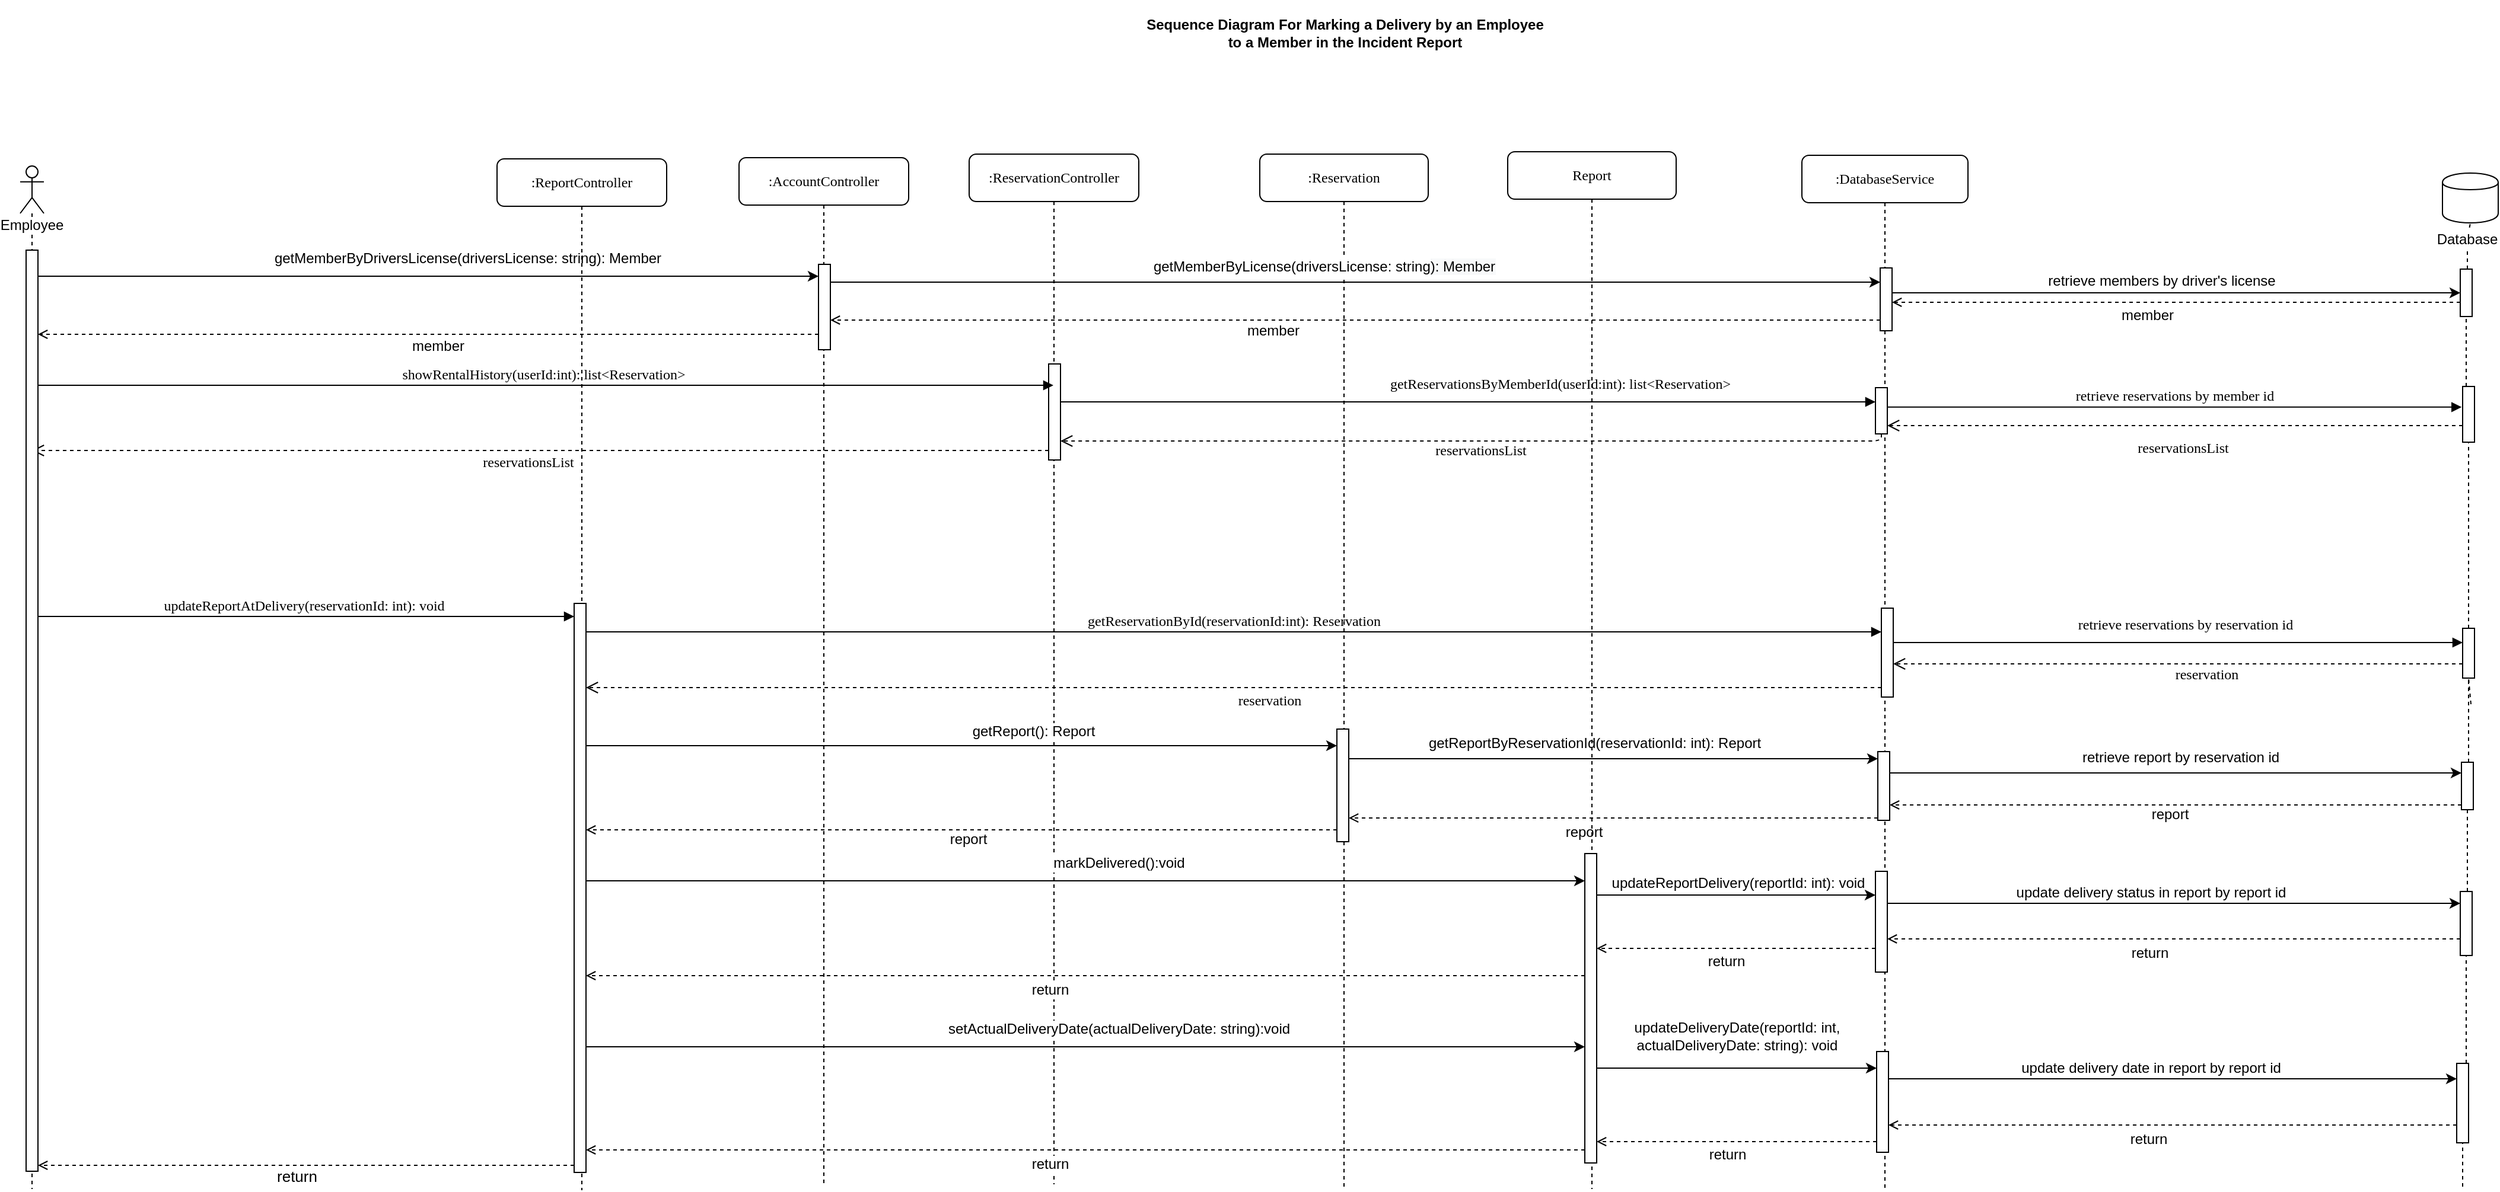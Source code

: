 <mxfile version="13.1.12" type="device"><diagram name="Page-1" id="13e1069c-82ec-6db2-03f1-153e76fe0fe0"><mxGraphModel dx="2339" dy="1403" grid="0" gridSize="10" guides="0" tooltips="1" connect="1" arrows="1" fold="1" page="0" pageScale="1" pageWidth="1100" pageHeight="850" background="#ffffff" math="0" shadow="0"><root><mxCell id="0"/><mxCell id="1" parent="0"/><mxCell id="7baba1c4bc27f4b0-4" value=":ReservationController" style="shape=umlLifeline;perimeter=lifelinePerimeter;whiteSpace=wrap;html=1;container=1;collapsible=0;recursiveResize=0;outlineConnect=0;rounded=1;shadow=0;comic=0;labelBackgroundColor=none;strokeWidth=1;fontFamily=Verdana;fontSize=12;align=center;" parent="1" vertex="1"><mxGeometry x="460" y="70" width="143" height="869" as="geometry"/></mxCell><mxCell id="2_v1sMjzPOBlrvBUJolD-1" value="" style="html=1;points=[];perimeter=orthogonalPerimeter;rounded=0;shadow=0;comic=0;labelBackgroundColor=none;strokeWidth=1;fontFamily=Verdana;fontSize=12;align=center;" vertex="1" parent="7baba1c4bc27f4b0-4"><mxGeometry x="67" y="177" width="10" height="81" as="geometry"/></mxCell><mxCell id="7baba1c4bc27f4b0-5" value=":DatabaseService" style="shape=umlLifeline;perimeter=lifelinePerimeter;whiteSpace=wrap;html=1;container=1;collapsible=0;recursiveResize=0;outlineConnect=0;rounded=1;shadow=0;comic=0;labelBackgroundColor=none;strokeWidth=1;fontFamily=Verdana;fontSize=12;align=center;" parent="1" vertex="1"><mxGeometry x="1162" y="71" width="140" height="872" as="geometry"/></mxCell><mxCell id="7baba1c4bc27f4b0-19" value="" style="html=1;points=[];perimeter=orthogonalPerimeter;rounded=0;shadow=0;comic=0;labelBackgroundColor=none;strokeWidth=1;fontFamily=Verdana;fontSize=12;align=center;" parent="7baba1c4bc27f4b0-5" vertex="1"><mxGeometry x="62" y="196" width="10" height="39" as="geometry"/></mxCell><mxCell id="Q7UwtsliU7LenJTDQlE5-12" value="" style="html=1;points=[];perimeter=orthogonalPerimeter;rounded=0;shadow=0;comic=0;labelBackgroundColor=none;strokeWidth=1;fontFamily=Verdana;fontSize=12;align=center;" parent="7baba1c4bc27f4b0-5" vertex="1"><mxGeometry x="67" y="382" width="10" height="75" as="geometry"/></mxCell><mxCell id="VKYwvumuW-N2ufbcX_XP-7" value="" style="html=1;points=[];perimeter=orthogonalPerimeter;rounded=0;shadow=0;comic=0;labelBackgroundColor=none;strokeWidth=1;fontFamily=Verdana;fontSize=12;align=center;" parent="7baba1c4bc27f4b0-5" vertex="1"><mxGeometry x="64" y="503" width="10" height="58" as="geometry"/></mxCell><mxCell id="VKYwvumuW-N2ufbcX_XP-33" value="" style="html=1;points=[];perimeter=orthogonalPerimeter;rounded=0;shadow=0;comic=0;labelBackgroundColor=none;strokeWidth=1;fontFamily=Verdana;fontSize=12;align=center;" parent="7baba1c4bc27f4b0-5" vertex="1"><mxGeometry x="62" y="604" width="10" height="85" as="geometry"/></mxCell><mxCell id="2_v1sMjzPOBlrvBUJolD-3" value="" style="html=1;points=[];perimeter=orthogonalPerimeter;rounded=0;shadow=0;comic=0;labelBackgroundColor=none;strokeWidth=1;fontFamily=Verdana;fontSize=12;align=center;" vertex="1" parent="7baba1c4bc27f4b0-5"><mxGeometry x="66" y="95" width="10" height="53" as="geometry"/></mxCell><mxCell id="2_v1sMjzPOBlrvBUJolD-50" value="" style="html=1;points=[];perimeter=orthogonalPerimeter;rounded=0;shadow=0;comic=0;labelBackgroundColor=none;strokeWidth=1;fontFamily=Verdana;fontSize=12;align=center;" vertex="1" parent="7baba1c4bc27f4b0-5"><mxGeometry x="63" y="756" width="10" height="85" as="geometry"/></mxCell><mxCell id="7baba1c4bc27f4b0-17" value="updateReportAtDelivery(reservationId: int): void" style="html=1;verticalAlign=bottom;endArrow=block;labelBackgroundColor=none;fontFamily=Verdana;fontSize=12;edgeStyle=elbowEdgeStyle;elbow=vertical;" parent="1" edge="1" target="2_v1sMjzPOBlrvBUJolD-26" source="Q7UwtsliU7LenJTDQlE5-2"><mxGeometry relative="1" as="geometry"><mxPoint x="-258" y="367" as="sourcePoint"/><Array as="points"><mxPoint x="72" y="460"/><mxPoint x="44" y="409"/><mxPoint x="-31" y="373"/><mxPoint x="82" y="428"/><mxPoint x="430.5" y="337"/><mxPoint x="510.5" y="317"/><mxPoint x="460.5" y="197"/></Array><mxPoint x="32" y="372" as="targetPoint"/></mxGeometry></mxCell><mxCell id="7baba1c4bc27f4b0-20" value="getReservationsByMemberId(userId:int): list&amp;lt;Reservation&amp;gt;" style="html=1;verticalAlign=bottom;endArrow=block;labelBackgroundColor=none;fontFamily=Verdana;fontSize=12;edgeStyle=elbowEdgeStyle;elbow=vertical;" parent="1" source="2_v1sMjzPOBlrvBUJolD-1" target="7baba1c4bc27f4b0-19" edge="1"><mxGeometry x="0.226" y="6" relative="1" as="geometry"><mxPoint x="300" y="190" as="sourcePoint"/><mxPoint x="730" y="190" as="targetPoint"/><Array as="points"><mxPoint x="604" y="279"/><mxPoint x="856" y="265"/><mxPoint x="622" y="260"/><mxPoint x="972" y="240"/><mxPoint x="795" y="253"/><mxPoint x="766" y="190"/><mxPoint x="760" y="200"/><mxPoint x="690" y="185"/></Array><mxPoint as="offset"/></mxGeometry></mxCell><mxCell id="7baba1c4bc27f4b0-21" value="reservationsList" style="html=1;verticalAlign=bottom;endArrow=open;dashed=1;endSize=8;labelBackgroundColor=none;fontFamily=Verdana;fontSize=12;edgeStyle=elbowEdgeStyle;elbow=vertical;" parent="1" source="2_v1sMjzPOBlrvBUJolD-1" target="Q7UwtsliU7LenJTDQlE5-2" edge="1"><mxGeometry x="0.024" y="19" relative="1" as="geometry"><mxPoint x="154" y="213.88" as="targetPoint"/><Array as="points"><mxPoint x="109" y="320"/><mxPoint x="471" y="303"/><mxPoint x="380" y="323"/><mxPoint x="230" y="250"/><mxPoint x="240" y="240"/><mxPoint x="190" y="214"/><mxPoint x="230" y="197"/><mxPoint x="700" y="260"/></Array><mxPoint x="290" y="250" as="sourcePoint"/><mxPoint as="offset"/></mxGeometry></mxCell><mxCell id="7baba1c4bc27f4b0-26" value="retrieve reservations by member id" style="html=1;verticalAlign=bottom;endArrow=block;labelBackgroundColor=none;fontFamily=Verdana;fontSize=12;entryX=-0.088;entryY=0.37;entryDx=0;entryDy=0;entryPerimeter=0;" parent="1" source="7baba1c4bc27f4b0-19" edge="1" target="2mEJihvLGWSnD44SEvs8-10"><mxGeometry relative="1" as="geometry"><mxPoint x="1262" y="342" as="sourcePoint"/><Array as="points"/><mxPoint x="1720" y="202" as="targetPoint"/></mxGeometry></mxCell><mxCell id="7baba1c4bc27f4b0-30" value="reservationsList" style="html=1;verticalAlign=bottom;endArrow=open;dashed=1;endSize=8;labelBackgroundColor=none;fontFamily=Verdana;fontSize=12;edgeStyle=elbowEdgeStyle;elbow=vertical;" parent="1" target="7baba1c4bc27f4b0-19" edge="1" source="2mEJihvLGWSnD44SEvs8-10"><mxGeometry x="0.892" y="225" relative="1" as="geometry"><mxPoint x="487" y="602" as="targetPoint"/><Array as="points"><mxPoint x="1251" y="299"/><mxPoint x="1284" y="289"/><mxPoint x="1463" y="273"/><mxPoint x="1545" y="283"/><mxPoint x="1232" y="232"/><mxPoint x="1172" y="223"/></Array><mxPoint x="1724.5" y="232" as="sourcePoint"/><mxPoint x="223" y="-197" as="offset"/></mxGeometry></mxCell><mxCell id="7baba1c4bc27f4b0-11" value="showRentalHistory(userId:int): list&amp;lt;Reservation&amp;gt;" style="html=1;verticalAlign=bottom;endArrow=block;labelBackgroundColor=none;fontFamily=Verdana;fontSize=12;edgeStyle=elbowEdgeStyle;elbow=vertical;" parent="1" source="Q7UwtsliU7LenJTDQlE5-2" edge="1" target="7baba1c4bc27f4b0-4"><mxGeometry relative="1" as="geometry"><mxPoint x="155" y="180" as="sourcePoint"/><mxPoint x="291" y="180" as="targetPoint"/><Array as="points"><mxPoint x="223" y="265"/><mxPoint x="297" y="254"/><mxPoint x="373" y="239"/><mxPoint x="411" y="228"/><mxPoint x="240" y="180"/></Array></mxGeometry></mxCell><mxCell id="Q7UwtsliU7LenJTDQlE5-2" value="Employee" style="shape=umlLifeline;participant=umlActor;perimeter=lifelinePerimeter;whiteSpace=wrap;html=1;container=1;collapsible=0;recursiveResize=0;verticalAlign=top;spacingTop=36;labelBackgroundColor=#ffffff;outlineConnect=0;" parent="1" vertex="1"><mxGeometry x="-340" y="80" width="20" height="863" as="geometry"/></mxCell><mxCell id="7baba1c4bc27f4b0-22" value="" style="html=1;points=[];perimeter=orthogonalPerimeter;rounded=0;shadow=0;comic=0;labelBackgroundColor=none;strokeWidth=1;fontFamily=Verdana;fontSize=12;align=center;" parent="Q7UwtsliU7LenJTDQlE5-2" vertex="1"><mxGeometry x="5" y="71" width="10" height="777" as="geometry"/></mxCell><mxCell id="Q7UwtsliU7LenJTDQlE5-5" value="reservationsList" style="html=1;verticalAlign=bottom;endArrow=open;dashed=1;endSize=8;labelBackgroundColor=none;fontFamily=Verdana;fontSize=12;edgeStyle=elbowEdgeStyle;elbow=vertical;" parent="1" source="7baba1c4bc27f4b0-19" target="2_v1sMjzPOBlrvBUJolD-1" edge="1"><mxGeometry x="-0.012" y="17" relative="1" as="geometry"><mxPoint x="300" y="240" as="targetPoint"/><Array as="points"><mxPoint x="750" y="312"/><mxPoint x="911" y="302"/><mxPoint x="680" y="240"/><mxPoint x="695" y="231"/></Array><mxPoint x="751" y="231" as="sourcePoint"/><mxPoint x="1" as="offset"/></mxGeometry></mxCell><mxCell id="Q7UwtsliU7LenJTDQlE5-8" value="getReservationById(reservationId:int): Reservation" style="html=1;verticalAlign=bottom;endArrow=block;labelBackgroundColor=none;fontFamily=Verdana;fontSize=12;edgeStyle=elbowEdgeStyle;elbow=vertical;" parent="1" source="2_v1sMjzPOBlrvBUJolD-26" target="Q7UwtsliU7LenJTDQlE5-12" edge="1"><mxGeometry relative="1" as="geometry"><mxPoint x="530.5" y="470" as="sourcePoint"/><Array as="points"><mxPoint x="1112" y="473"/><mxPoint x="1020" y="458"/><mxPoint x="1093" y="421"/><mxPoint x="757" y="400"/><mxPoint x="710" y="470"/><mxPoint x="845" y="460"/><mxPoint x="875" y="430"/><mxPoint x="955" y="410"/><mxPoint x="905" y="290"/></Array><mxPoint x="810" y="470" as="targetPoint"/></mxGeometry></mxCell><mxCell id="Q7UwtsliU7LenJTDQlE5-14" value="reservation" style="html=1;verticalAlign=bottom;endArrow=open;dashed=1;endSize=8;labelBackgroundColor=none;fontFamily=Verdana;fontSize=12;edgeStyle=elbowEdgeStyle;elbow=vertical;" parent="1" source="Q7UwtsliU7LenJTDQlE5-12" edge="1" target="2_v1sMjzPOBlrvBUJolD-26"><mxGeometry x="-0.035" y="22" relative="1" as="geometry"><mxPoint x="531" y="520" as="targetPoint"/><Array as="points"><mxPoint x="1079" y="520"/><mxPoint x="899" y="479"/><mxPoint x="680" y="520"/><mxPoint x="695" y="491"/></Array><mxPoint x="820" y="520" as="sourcePoint"/><mxPoint x="11" y="-2" as="offset"/></mxGeometry></mxCell><mxCell id="Q7UwtsliU7LenJTDQlE5-16" value="retrieve reservations by reservation id" style="html=1;verticalAlign=bottom;endArrow=block;labelBackgroundColor=none;fontFamily=Verdana;fontSize=12;edgeStyle=elbowEdgeStyle;elbow=vertical;" parent="1" source="Q7UwtsliU7LenJTDQlE5-12" target="2mEJihvLGWSnD44SEvs8-12" edge="1"><mxGeometry x="0.025" y="6" relative="1" as="geometry"><mxPoint x="1192" y="482" as="sourcePoint"/><Array as="points"><mxPoint x="1319" y="482"/><mxPoint x="1512" y="469"/><mxPoint x="1368" y="428"/><mxPoint x="1535" y="408"/><mxPoint x="1562" y="423"/><mxPoint x="1331.5" y="482"/><mxPoint x="1466.5" y="472"/><mxPoint x="1496.5" y="442"/><mxPoint x="1576.5" y="422"/><mxPoint x="1526.5" y="302"/></Array><mxPoint x="1724.5" y="482" as="targetPoint"/><mxPoint as="offset"/></mxGeometry></mxCell><mxCell id="Q7UwtsliU7LenJTDQlE5-17" value="reservation" style="html=1;verticalAlign=bottom;endArrow=open;dashed=1;endSize=8;labelBackgroundColor=none;fontFamily=Verdana;fontSize=12;edgeStyle=elbowEdgeStyle;elbow=vertical;" parent="1" source="2mEJihvLGWSnD44SEvs8-12" target="Q7UwtsliU7LenJTDQlE5-12" edge="1"><mxGeometry x="0.662" y="184" relative="1" as="geometry"><mxPoint x="1151.5" y="522" as="targetPoint"/><Array as="points"><mxPoint x="1558" y="500"/><mxPoint x="1597" y="456"/><mxPoint x="1252" y="507"/><mxPoint x="1332" y="522"/><mxPoint x="1022" y="512"/><mxPoint x="1037" y="503"/></Array><mxPoint x="1720" y="507" as="sourcePoint"/><mxPoint x="183" y="-166" as="offset"/></mxGeometry></mxCell><mxCell id="2mEJihvLGWSnD44SEvs8-2" value="&lt;div&gt;&lt;b&gt;Sequence Diagram For Marking a Delivery by an Employee&lt;/b&gt;&lt;/div&gt;&lt;div&gt;&lt;b&gt;to a Member in the Incident Report&lt;/b&gt;&lt;/div&gt;" style="text;html=1;strokeColor=none;fillColor=none;align=center;verticalAlign=middle;whiteSpace=wrap;rounded=0;" parent="1" vertex="1"><mxGeometry x="558" y="-60" width="438" height="55" as="geometry"/></mxCell><mxCell id="2mEJihvLGWSnD44SEvs8-3" value="" style="shape=cylinder;whiteSpace=wrap;html=1;boundedLbl=1;backgroundOutline=1;" parent="1" vertex="1"><mxGeometry x="1702" y="86" width="47" height="42" as="geometry"/></mxCell><mxCell id="2mEJihvLGWSnD44SEvs8-9" value="" style="endArrow=none;dashed=1;html=1;entryX=0.5;entryY=1;entryDx=0;entryDy=0;" parent="1" source="2mEJihvLGWSnD44SEvs8-14" target="2mEJihvLGWSnD44SEvs8-3" edge="1"><mxGeometry width="50" height="50" relative="1" as="geometry"><mxPoint x="1726" y="534" as="sourcePoint"/><mxPoint x="1389" y="231" as="targetPoint"/></mxGeometry></mxCell><mxCell id="2mEJihvLGWSnD44SEvs8-10" value="" style="html=1;points=[];perimeter=orthogonalPerimeter;rounded=0;shadow=0;comic=0;labelBackgroundColor=none;strokeColor=#000000;strokeWidth=1;fillColor=#FFFFFF;fontFamily=Verdana;fontSize=12;fontColor=#000000;align=center;" parent="1" vertex="1"><mxGeometry x="1719" y="266" width="10" height="47" as="geometry"/></mxCell><mxCell id="2mEJihvLGWSnD44SEvs8-11" value="" style="endArrow=none;dashed=1;html=1;entryX=0.5;entryY=1;entryDx=0;entryDy=0;" parent="1" source="2mEJihvLGWSnD44SEvs8-12" target="2mEJihvLGWSnD44SEvs8-10" edge="1"><mxGeometry width="50" height="50" relative="1" as="geometry"><mxPoint x="1725" y="762" as="sourcePoint"/><mxPoint x="1725.5" y="128" as="targetPoint"/></mxGeometry></mxCell><mxCell id="2mEJihvLGWSnD44SEvs8-13" value="" style="endArrow=none;dashed=1;html=1;entryX=0.5;entryY=1;entryDx=0;entryDy=0;" parent="1" target="2mEJihvLGWSnD44SEvs8-12" edge="1"><mxGeometry width="50" height="50" relative="1" as="geometry"><mxPoint x="1726" y="534" as="sourcePoint"/><mxPoint x="1725" y="237" as="targetPoint"/></mxGeometry></mxCell><mxCell id="2mEJihvLGWSnD44SEvs8-14" value="Database" style="text;html=1;strokeColor=none;fillColor=none;align=center;verticalAlign=middle;whiteSpace=wrap;rounded=0;" parent="1" vertex="1"><mxGeometry x="1703" y="132" width="40" height="20" as="geometry"/></mxCell><mxCell id="2mEJihvLGWSnD44SEvs8-15" value="" style="endArrow=none;dashed=1;html=1;entryX=0.5;entryY=1;entryDx=0;entryDy=0;" parent="1" source="2_v1sMjzPOBlrvBUJolD-16" target="2mEJihvLGWSnD44SEvs8-14" edge="1"><mxGeometry width="50" height="50" relative="1" as="geometry"><mxPoint x="1725.5" y="177" as="sourcePoint"/><mxPoint x="1725.5" y="128" as="targetPoint"/></mxGeometry></mxCell><mxCell id="VKYwvumuW-N2ufbcX_XP-8" value=":Reservation" style="shape=umlLifeline;perimeter=lifelinePerimeter;whiteSpace=wrap;html=1;container=1;collapsible=0;recursiveResize=0;outlineConnect=0;rounded=1;shadow=0;comic=0;labelBackgroundColor=none;strokeWidth=1;fontFamily=Verdana;fontSize=12;align=center;" parent="1" vertex="1"><mxGeometry x="705" y="70" width="142" height="874" as="geometry"/></mxCell><mxCell id="VKYwvumuW-N2ufbcX_XP-9" value="" style="html=1;points=[];perimeter=orthogonalPerimeter;rounded=0;shadow=0;comic=0;labelBackgroundColor=none;strokeWidth=1;fontFamily=Verdana;fontSize=12;align=center;" parent="VKYwvumuW-N2ufbcX_XP-8" vertex="1"><mxGeometry x="65" y="485" width="10" height="95" as="geometry"/></mxCell><mxCell id="VKYwvumuW-N2ufbcX_XP-10" style="edgeStyle=orthogonalEdgeStyle;rounded=0;orthogonalLoop=1;jettySize=auto;html=1;" parent="1" source="2_v1sMjzPOBlrvBUJolD-26" target="VKYwvumuW-N2ufbcX_XP-9" edge="1"><mxGeometry relative="1" as="geometry"><Array as="points"><mxPoint x="612" y="569"/><mxPoint x="612" y="569"/></Array><mxPoint x="535" y="580" as="sourcePoint"/></mxGeometry></mxCell><mxCell id="VKYwvumuW-N2ufbcX_XP-11" value="&lt;font style=&quot;font-size: 12px&quot;&gt;getReport(): Report&lt;/font&gt;" style="edgeLabel;html=1;align=center;verticalAlign=middle;resizable=0;points=[];" parent="VKYwvumuW-N2ufbcX_XP-10" vertex="1" connectable="0"><mxGeometry x="0.287" relative="1" as="geometry"><mxPoint x="-31.18" y="-12" as="offset"/></mxGeometry></mxCell><mxCell id="VKYwvumuW-N2ufbcX_XP-12" style="edgeStyle=orthogonalEdgeStyle;rounded=0;orthogonalLoop=1;jettySize=auto;html=1;dashed=1;endArrow=open;endFill=0;" parent="1" source="VKYwvumuW-N2ufbcX_XP-9" target="2_v1sMjzPOBlrvBUJolD-26" edge="1"><mxGeometry relative="1" as="geometry"><Array as="points"><mxPoint x="493" y="640"/><mxPoint x="493" y="640"/></Array></mxGeometry></mxCell><mxCell id="VKYwvumuW-N2ufbcX_XP-13" value="&lt;font style=&quot;font-size: 12px&quot;&gt;report&lt;/font&gt;" style="edgeLabel;html=1;align=center;verticalAlign=middle;resizable=0;points=[];" parent="VKYwvumuW-N2ufbcX_XP-12" vertex="1" connectable="0"><mxGeometry x="0.023" y="-17" relative="1" as="geometry"><mxPoint x="12.35" y="25.06" as="offset"/></mxGeometry></mxCell><mxCell id="VKYwvumuW-N2ufbcX_XP-14" style="edgeStyle=orthogonalEdgeStyle;rounded=0;orthogonalLoop=1;jettySize=auto;html=1;" parent="1" source="VKYwvumuW-N2ufbcX_XP-9" target="VKYwvumuW-N2ufbcX_XP-7" edge="1"><mxGeometry relative="1" as="geometry"><Array as="points"><mxPoint x="1040" y="580"/><mxPoint x="1040" y="580"/></Array></mxGeometry></mxCell><mxCell id="2_v1sMjzPOBlrvBUJolD-34" value="&lt;font style=&quot;font-size: 12px&quot;&gt;getReportByReservationId(reservationId: int): Report&lt;/font&gt;" style="edgeLabel;html=1;align=center;verticalAlign=middle;resizable=0;points=[];" vertex="1" connectable="0" parent="VKYwvumuW-N2ufbcX_XP-14"><mxGeometry x="-0.251" relative="1" as="geometry"><mxPoint x="39.88" y="-13" as="offset"/></mxGeometry></mxCell><mxCell id="VKYwvumuW-N2ufbcX_XP-21" style="edgeStyle=orthogonalEdgeStyle;rounded=0;orthogonalLoop=1;jettySize=auto;html=1;dashed=1;endArrow=open;endFill=0;" parent="1" source="VKYwvumuW-N2ufbcX_XP-18" target="VKYwvumuW-N2ufbcX_XP-7" edge="1"><mxGeometry relative="1" as="geometry"><Array as="points"><mxPoint x="1453" y="619"/><mxPoint x="1453" y="619"/></Array></mxGeometry></mxCell><mxCell id="VKYwvumuW-N2ufbcX_XP-22" value="&lt;font style=&quot;font-size: 12px&quot;&gt;report&lt;/font&gt;" style="edgeLabel;html=1;align=center;verticalAlign=middle;resizable=0;points=[];" parent="VKYwvumuW-N2ufbcX_XP-21" vertex="1" connectable="0"><mxGeometry x="0.029" y="38" relative="1" as="geometry"><mxPoint x="1.71" y="-30.06" as="offset"/></mxGeometry></mxCell><mxCell id="VKYwvumuW-N2ufbcX_XP-18" value="" style="html=1;points=[];perimeter=orthogonalPerimeter;rounded=0;shadow=0;comic=0;labelBackgroundColor=none;strokeColor=#000000;strokeWidth=1;fillColor=#FFFFFF;fontFamily=Verdana;fontSize=12;fontColor=#000000;align=center;" parent="1" vertex="1"><mxGeometry x="1718" y="583" width="10" height="40" as="geometry"/></mxCell><mxCell id="VKYwvumuW-N2ufbcX_XP-19" value="" style="endArrow=none;dashed=1;html=1;entryX=0.5;entryY=1;entryDx=0;entryDy=0;" parent="1" source="VKYwvumuW-N2ufbcX_XP-35" target="VKYwvumuW-N2ufbcX_XP-18" edge="1"><mxGeometry width="50" height="50" relative="1" as="geometry"><mxPoint x="1723" y="1088" as="sourcePoint"/><mxPoint x="1725" y="237" as="targetPoint"/></mxGeometry></mxCell><mxCell id="VKYwvumuW-N2ufbcX_XP-20" style="edgeStyle=orthogonalEdgeStyle;rounded=0;orthogonalLoop=1;jettySize=auto;html=1;" parent="1" source="VKYwvumuW-N2ufbcX_XP-7" target="VKYwvumuW-N2ufbcX_XP-18" edge="1"><mxGeometry relative="1" as="geometry"><Array as="points"><mxPoint x="1455" y="592"/><mxPoint x="1455" y="592"/></Array></mxGeometry></mxCell><mxCell id="VKYwvumuW-N2ufbcX_XP-23" value="retrieve report by reservation id" style="text;html=1;align=center;verticalAlign=middle;resizable=0;points=[];autosize=1;" parent="1" vertex="1"><mxGeometry x="1393" y="570" width="176" height="18" as="geometry"/></mxCell><mxCell id="VKYwvumuW-N2ufbcX_XP-42" style="edgeStyle=orthogonalEdgeStyle;rounded=0;orthogonalLoop=1;jettySize=auto;html=1;dashed=1;endArrow=open;endFill=0;" parent="1" source="VKYwvumuW-N2ufbcX_XP-35" target="VKYwvumuW-N2ufbcX_XP-33" edge="1"><mxGeometry relative="1" as="geometry"><Array as="points"><mxPoint x="1597" y="732"/><mxPoint x="1597" y="732"/></Array></mxGeometry></mxCell><mxCell id="VKYwvumuW-N2ufbcX_XP-43" value="return" style="edgeLabel;html=1;align=center;verticalAlign=middle;resizable=0;points=[];fontSize=12;" parent="VKYwvumuW-N2ufbcX_XP-42" vertex="1" connectable="0"><mxGeometry x="-0.146" y="2" relative="1" as="geometry"><mxPoint x="-56" y="10" as="offset"/></mxGeometry></mxCell><mxCell id="VKYwvumuW-N2ufbcX_XP-35" value="" style="html=1;points=[];perimeter=orthogonalPerimeter;rounded=0;shadow=0;comic=0;labelBackgroundColor=none;strokeColor=#000000;strokeWidth=1;fillColor=#FFFFFF;fontFamily=Verdana;fontSize=12;fontColor=#000000;align=center;" parent="1" vertex="1"><mxGeometry x="1717" y="692" width="10" height="54" as="geometry"/></mxCell><mxCell id="VKYwvumuW-N2ufbcX_XP-36" value="" style="endArrow=none;dashed=1;html=1;entryX=0.5;entryY=1;entryDx=0;entryDy=0;" parent="1" source="2_v1sMjzPOBlrvBUJolD-51" target="VKYwvumuW-N2ufbcX_XP-35" edge="1"><mxGeometry width="50" height="50" relative="1" as="geometry"><mxPoint x="1722" y="931" as="sourcePoint"/><mxPoint x="1723.0" y="623.0" as="targetPoint"/></mxGeometry></mxCell><mxCell id="VKYwvumuW-N2ufbcX_XP-37" style="edgeStyle=orthogonalEdgeStyle;rounded=0;orthogonalLoop=1;jettySize=auto;html=1;" parent="1" source="2_v1sMjzPOBlrvBUJolD-26" target="2_v1sMjzPOBlrvBUJolD-37" edge="1"><mxGeometry relative="1" as="geometry"><Array as="points"><mxPoint x="337" y="683"/><mxPoint x="337" y="683"/></Array></mxGeometry></mxCell><mxCell id="VKYwvumuW-N2ufbcX_XP-39" value="&lt;font style=&quot;font-size: 12px&quot;&gt;markDelivered():void&lt;/font&gt;" style="edgeLabel;html=1;align=center;verticalAlign=middle;resizable=0;points=[];" parent="VKYwvumuW-N2ufbcX_XP-37" vertex="1" connectable="0"><mxGeometry x="0.065" y="2" relative="1" as="geometry"><mxPoint y="-13" as="offset"/></mxGeometry></mxCell><mxCell id="VKYwvumuW-N2ufbcX_XP-40" style="edgeStyle=orthogonalEdgeStyle;rounded=0;orthogonalLoop=1;jettySize=auto;html=1;" parent="1" source="VKYwvumuW-N2ufbcX_XP-33" target="VKYwvumuW-N2ufbcX_XP-35" edge="1"><mxGeometry relative="1" as="geometry"><Array as="points"><mxPoint x="1471" y="702"/><mxPoint x="1471" y="702"/></Array></mxGeometry></mxCell><mxCell id="VKYwvumuW-N2ufbcX_XP-41" value="update delivery status in report by report id" style="edgeLabel;html=1;align=center;verticalAlign=middle;resizable=0;points=[];fontSize=12;" parent="VKYwvumuW-N2ufbcX_XP-40" vertex="1" connectable="0"><mxGeometry x="-0.076" y="2" relative="1" as="geometry"><mxPoint x="-1" y="-7" as="offset"/></mxGeometry></mxCell><mxCell id="2mEJihvLGWSnD44SEvs8-12" value="" style="html=1;points=[];perimeter=orthogonalPerimeter;rounded=0;shadow=0;comic=0;labelBackgroundColor=none;strokeColor=#000000;strokeWidth=1;fillColor=#FFFFFF;fontFamily=Verdana;fontSize=12;fontColor=#000000;align=center;" parent="1" vertex="1"><mxGeometry x="1719" y="470" width="10" height="42" as="geometry"/></mxCell><mxCell id="VKYwvumuW-N2ufbcX_XP-47" value="" style="endArrow=none;dashed=1;html=1;entryX=0.5;entryY=1;entryDx=0;entryDy=0;" parent="1" source="VKYwvumuW-N2ufbcX_XP-18" target="2mEJihvLGWSnD44SEvs8-12" edge="1"><mxGeometry width="50" height="50" relative="1" as="geometry"><mxPoint x="1725" y="583.0" as="sourcePoint"/><mxPoint x="1725" y="237" as="targetPoint"/></mxGeometry></mxCell><mxCell id="VKYwvumuW-N2ufbcX_XP-61" style="edgeStyle=orthogonalEdgeStyle;rounded=0;orthogonalLoop=1;jettySize=auto;html=1;dashed=1;fontSize=12;endArrow=open;endFill=0;" parent="1" source="2_v1sMjzPOBlrvBUJolD-37" target="2_v1sMjzPOBlrvBUJolD-26" edge="1"><mxGeometry relative="1" as="geometry"><Array as="points"><mxPoint x="836" y="763"/><mxPoint x="836" y="763"/></Array></mxGeometry></mxCell><mxCell id="VKYwvumuW-N2ufbcX_XP-63" value="return" style="edgeLabel;html=1;align=center;verticalAlign=middle;resizable=0;points=[];fontSize=12;" parent="VKYwvumuW-N2ufbcX_XP-61" vertex="1" connectable="0"><mxGeometry x="0.172" y="-1" relative="1" as="geometry"><mxPoint x="42.29" y="13" as="offset"/></mxGeometry></mxCell><mxCell id="2_v1sMjzPOBlrvBUJolD-4" value=":AccountController" style="shape=umlLifeline;perimeter=lifelinePerimeter;whiteSpace=wrap;html=1;container=1;collapsible=0;recursiveResize=0;outlineConnect=0;rounded=1;shadow=0;comic=0;labelBackgroundColor=none;strokeWidth=1;fontFamily=Verdana;fontSize=12;align=center;" vertex="1" parent="1"><mxGeometry x="266" y="73" width="143" height="865" as="geometry"/></mxCell><mxCell id="2_v1sMjzPOBlrvBUJolD-10" value="" style="html=1;points=[];perimeter=orthogonalPerimeter;rounded=0;shadow=0;comic=0;labelBackgroundColor=none;strokeWidth=1;fontFamily=Verdana;fontSize=12;align=center;" vertex="1" parent="2_v1sMjzPOBlrvBUJolD-4"><mxGeometry x="67" y="90" width="10" height="72" as="geometry"/></mxCell><mxCell id="2_v1sMjzPOBlrvBUJolD-11" style="edgeStyle=orthogonalEdgeStyle;rounded=0;orthogonalLoop=1;jettySize=auto;html=1;" edge="1" parent="1" source="7baba1c4bc27f4b0-22" target="2_v1sMjzPOBlrvBUJolD-10"><mxGeometry relative="1" as="geometry"><Array as="points"><mxPoint x="271" y="173"/><mxPoint x="271" y="173"/></Array></mxGeometry></mxCell><mxCell id="2_v1sMjzPOBlrvBUJolD-12" value="&lt;font style=&quot;font-size: 12px&quot;&gt;getMemberByDriversLicense(driversLicense: string): Member&lt;/font&gt;" style="edgeLabel;html=1;align=center;verticalAlign=middle;resizable=0;points=[];" vertex="1" connectable="0" parent="2_v1sMjzPOBlrvBUJolD-11"><mxGeometry x="0.216" y="2" relative="1" as="geometry"><mxPoint x="-38" y="-13" as="offset"/></mxGeometry></mxCell><mxCell id="2_v1sMjzPOBlrvBUJolD-13" style="edgeStyle=orthogonalEdgeStyle;rounded=0;orthogonalLoop=1;jettySize=auto;html=1;" edge="1" parent="1" source="2_v1sMjzPOBlrvBUJolD-10" target="2_v1sMjzPOBlrvBUJolD-3"><mxGeometry relative="1" as="geometry"><Array as="points"><mxPoint x="551" y="178"/><mxPoint x="551" y="178"/></Array></mxGeometry></mxCell><mxCell id="2_v1sMjzPOBlrvBUJolD-14" value="&lt;font style=&quot;font-size: 12px&quot;&gt;getMemberByLicense(driversLicense: string&lt;span style=&quot;font-family: &amp;#34;helvetica&amp;#34; ; text-align: left ; background-color: rgb(248 , 249 , 250)&quot;&gt;): Member&lt;br&gt;&lt;/span&gt;&lt;/font&gt;" style="edgeLabel;html=1;align=center;verticalAlign=middle;resizable=0;points=[];" vertex="1" connectable="0" parent="2_v1sMjzPOBlrvBUJolD-13"><mxGeometry x="-0.063" y="-3" relative="1" as="geometry"><mxPoint x="1" y="-16" as="offset"/></mxGeometry></mxCell><mxCell id="2_v1sMjzPOBlrvBUJolD-15" style="edgeStyle=orthogonalEdgeStyle;rounded=0;orthogonalLoop=1;jettySize=auto;html=1;startArrow=none;startFill=0;dashed=1;endArrow=open;endFill=0;" edge="1" parent="1" source="2_v1sMjzPOBlrvBUJolD-3" target="2_v1sMjzPOBlrvBUJolD-10"><mxGeometry relative="1" as="geometry"><Array as="points"><mxPoint x="510" y="210"/><mxPoint x="510" y="210"/></Array></mxGeometry></mxCell><mxCell id="2_v1sMjzPOBlrvBUJolD-22" value="&lt;font style=&quot;font-size: 12px&quot;&gt;member&lt;/font&gt;" style="edgeLabel;html=1;align=center;verticalAlign=middle;resizable=0;points=[];" vertex="1" connectable="0" parent="2_v1sMjzPOBlrvBUJolD-15"><mxGeometry x="0.869" y="-295" relative="1" as="geometry"><mxPoint x="314.47" y="304" as="offset"/></mxGeometry></mxCell><mxCell id="2_v1sMjzPOBlrvBUJolD-19" style="edgeStyle=orthogonalEdgeStyle;rounded=0;orthogonalLoop=1;jettySize=auto;html=1;dashed=1;startArrow=none;startFill=0;endArrow=open;endFill=0;" edge="1" parent="1" source="2_v1sMjzPOBlrvBUJolD-16" target="2_v1sMjzPOBlrvBUJolD-3"><mxGeometry relative="1" as="geometry"><mxPoint x="1258" y="194" as="targetPoint"/><Array as="points"><mxPoint x="1583" y="195"/><mxPoint x="1583" y="195"/></Array></mxGeometry></mxCell><mxCell id="2_v1sMjzPOBlrvBUJolD-21" value="&lt;font style=&quot;font-size: 12px&quot;&gt;member&lt;/font&gt;" style="edgeLabel;html=1;align=center;verticalAlign=middle;resizable=0;points=[];" vertex="1" connectable="0" parent="2_v1sMjzPOBlrvBUJolD-19"><mxGeometry x="0.163" y="2" relative="1" as="geometry"><mxPoint x="14.65" y="8.94" as="offset"/></mxGeometry></mxCell><mxCell id="2_v1sMjzPOBlrvBUJolD-16" value="" style="html=1;points=[];perimeter=orthogonalPerimeter;rounded=0;shadow=0;comic=0;labelBackgroundColor=none;strokeColor=#000000;strokeWidth=1;fillColor=#FFFFFF;fontFamily=Verdana;fontSize=12;fontColor=#000000;align=center;" vertex="1" parent="1"><mxGeometry x="1717" y="167" width="10" height="40" as="geometry"/></mxCell><mxCell id="2_v1sMjzPOBlrvBUJolD-17" value="" style="endArrow=none;dashed=1;html=1;entryX=0.5;entryY=1;entryDx=0;entryDy=0;" edge="1" parent="1" source="2mEJihvLGWSnD44SEvs8-10" target="2_v1sMjzPOBlrvBUJolD-16"><mxGeometry width="50" height="50" relative="1" as="geometry"><mxPoint x="1723" y="232" as="sourcePoint"/><mxPoint x="1723" y="152" as="targetPoint"/></mxGeometry></mxCell><mxCell id="2_v1sMjzPOBlrvBUJolD-18" style="edgeStyle=orthogonalEdgeStyle;rounded=0;orthogonalLoop=1;jettySize=auto;html=1;startArrow=none;startFill=0;endArrow=classic;endFill=1;" edge="1" parent="1" source="2_v1sMjzPOBlrvBUJolD-3" target="2_v1sMjzPOBlrvBUJolD-16"><mxGeometry relative="1" as="geometry"><Array as="points"><mxPoint x="1429" y="187"/><mxPoint x="1429" y="187"/></Array></mxGeometry></mxCell><mxCell id="2_v1sMjzPOBlrvBUJolD-20" value="&lt;font style=&quot;font-size: 12px&quot;&gt;retrieve members by driver's license&lt;br&gt;&lt;/font&gt;" style="edgeLabel;html=1;align=center;verticalAlign=middle;resizable=0;points=[];" vertex="1" connectable="0" parent="2_v1sMjzPOBlrvBUJolD-18"><mxGeometry x="-0.168" y="-4" relative="1" as="geometry"><mxPoint x="27" y="-14" as="offset"/></mxGeometry></mxCell><mxCell id="2_v1sMjzPOBlrvBUJolD-23" style="edgeStyle=orthogonalEdgeStyle;rounded=0;orthogonalLoop=1;jettySize=auto;html=1;startArrow=none;startFill=0;endArrow=open;endFill=0;dashed=1;" edge="1" parent="1" source="2_v1sMjzPOBlrvBUJolD-10" target="7baba1c4bc27f4b0-22"><mxGeometry relative="1" as="geometry"><Array as="points"><mxPoint x="190" y="222"/><mxPoint x="190" y="222"/></Array></mxGeometry></mxCell><mxCell id="2_v1sMjzPOBlrvBUJolD-24" value="&lt;font style=&quot;font-size: 12px&quot;&gt;member&lt;/font&gt;" style="edgeLabel;html=1;align=center;verticalAlign=middle;resizable=0;points=[];" vertex="1" connectable="0" parent="2_v1sMjzPOBlrvBUJolD-23"><mxGeometry x="0.011" y="-106" relative="1" as="geometry"><mxPoint x="10.76" y="116" as="offset"/></mxGeometry></mxCell><mxCell id="2_v1sMjzPOBlrvBUJolD-25" value=":ReportController" style="shape=umlLifeline;perimeter=lifelinePerimeter;whiteSpace=wrap;html=1;container=1;collapsible=0;recursiveResize=0;outlineConnect=0;rounded=1;shadow=0;comic=0;labelBackgroundColor=none;strokeWidth=1;fontFamily=Verdana;fontSize=12;align=center;" vertex="1" parent="1"><mxGeometry x="62" y="74" width="143" height="870" as="geometry"/></mxCell><mxCell id="2_v1sMjzPOBlrvBUJolD-26" value="" style="html=1;points=[];perimeter=orthogonalPerimeter;rounded=0;shadow=0;comic=0;labelBackgroundColor=none;strokeWidth=1;fontFamily=Verdana;fontSize=12;align=center;" vertex="1" parent="2_v1sMjzPOBlrvBUJolD-25"><mxGeometry x="65" y="375" width="10" height="480" as="geometry"/></mxCell><mxCell id="2_v1sMjzPOBlrvBUJolD-31" style="edgeStyle=orthogonalEdgeStyle;rounded=0;orthogonalLoop=1;jettySize=auto;html=1;dashed=1;startArrow=none;startFill=0;endArrow=open;endFill=0;" edge="1" parent="1" source="2_v1sMjzPOBlrvBUJolD-26" target="7baba1c4bc27f4b0-22"><mxGeometry relative="1" as="geometry"><Array as="points"><mxPoint x="-78" y="923"/><mxPoint x="-78" y="923"/></Array></mxGeometry></mxCell><mxCell id="2_v1sMjzPOBlrvBUJolD-44" value="return" style="edgeLabel;html=1;align=center;verticalAlign=middle;resizable=0;points=[];fontSize=13;" vertex="1" connectable="0" parent="2_v1sMjzPOBlrvBUJolD-31"><mxGeometry x="-0.367" y="1" relative="1" as="geometry"><mxPoint x="-91.47" y="8" as="offset"/></mxGeometry></mxCell><mxCell id="2_v1sMjzPOBlrvBUJolD-32" style="edgeStyle=orthogonalEdgeStyle;rounded=0;orthogonalLoop=1;jettySize=auto;html=1;dashed=1;startArrow=none;startFill=0;endArrow=open;endFill=0;" edge="1" parent="1" source="VKYwvumuW-N2ufbcX_XP-7" target="VKYwvumuW-N2ufbcX_XP-9"><mxGeometry relative="1" as="geometry"><Array as="points"><mxPoint x="978" y="630"/><mxPoint x="978" y="630"/></Array></mxGeometry></mxCell><mxCell id="2_v1sMjzPOBlrvBUJolD-33" value="&lt;font style=&quot;font-size: 12px&quot;&gt;report&lt;/font&gt;" style="edgeLabel;html=1;align=center;verticalAlign=middle;resizable=0;points=[];" vertex="1" connectable="0" parent="2_v1sMjzPOBlrvBUJolD-32"><mxGeometry x="0.103" relative="1" as="geometry"><mxPoint x="-1.76" y="12" as="offset"/></mxGeometry></mxCell><mxCell id="2_v1sMjzPOBlrvBUJolD-36" value="Report" style="shape=umlLifeline;perimeter=lifelinePerimeter;whiteSpace=wrap;html=1;container=1;collapsible=0;recursiveResize=0;outlineConnect=0;rounded=1;shadow=0;comic=0;labelBackgroundColor=none;strokeWidth=1;fontFamily=Verdana;fontSize=12;align=center;" vertex="1" parent="1"><mxGeometry x="914" y="68" width="142" height="875" as="geometry"/></mxCell><mxCell id="2_v1sMjzPOBlrvBUJolD-37" value="" style="html=1;points=[];perimeter=orthogonalPerimeter;rounded=0;shadow=0;comic=0;labelBackgroundColor=none;strokeWidth=1;fontFamily=Verdana;fontSize=12;align=center;" vertex="1" parent="2_v1sMjzPOBlrvBUJolD-36"><mxGeometry x="65" y="592" width="10" height="261" as="geometry"/></mxCell><mxCell id="2_v1sMjzPOBlrvBUJolD-41" value="&lt;font style=&quot;font-size: 12px&quot;&gt;updateReportDelivery(reportId: int): void&lt;br&gt;&lt;/font&gt;" style="edgeStyle=orthogonalEdgeStyle;rounded=0;orthogonalLoop=1;jettySize=auto;html=1;startArrow=none;startFill=0;endArrow=classic;endFill=1;" edge="1" parent="1" source="2_v1sMjzPOBlrvBUJolD-37" target="VKYwvumuW-N2ufbcX_XP-33"><mxGeometry x="0.01" y="10" relative="1" as="geometry"><Array as="points"><mxPoint x="1028" y="695"/><mxPoint x="1028" y="695"/></Array><mxPoint as="offset"/></mxGeometry></mxCell><mxCell id="2_v1sMjzPOBlrvBUJolD-42" style="edgeStyle=orthogonalEdgeStyle;rounded=0;orthogonalLoop=1;jettySize=auto;html=1;dashed=1;startArrow=none;startFill=0;endArrow=open;endFill=0;" edge="1" parent="1" source="VKYwvumuW-N2ufbcX_XP-33" target="2_v1sMjzPOBlrvBUJolD-37"><mxGeometry relative="1" as="geometry"><Array as="points"><mxPoint x="1036" y="740"/><mxPoint x="1036" y="740"/></Array></mxGeometry></mxCell><mxCell id="2_v1sMjzPOBlrvBUJolD-43" value="&lt;font style=&quot;font-size: 12px&quot;&gt;return&lt;/font&gt;" style="edgeLabel;html=1;align=center;verticalAlign=middle;resizable=0;points=[];" vertex="1" connectable="0" parent="2_v1sMjzPOBlrvBUJolD-42"><mxGeometry x="0.535" y="89" relative="1" as="geometry"><mxPoint x="54.29" y="-78" as="offset"/></mxGeometry></mxCell><mxCell id="2_v1sMjzPOBlrvBUJolD-48" style="edgeStyle=orthogonalEdgeStyle;rounded=0;orthogonalLoop=1;jettySize=auto;html=1;" edge="1" parent="1" source="2_v1sMjzPOBlrvBUJolD-26" target="2_v1sMjzPOBlrvBUJolD-37"><mxGeometry relative="1" as="geometry"><Array as="points"><mxPoint x="615" y="823"/><mxPoint x="615" y="823"/></Array><mxPoint x="141" y="827" as="sourcePoint"/><mxPoint x="983" y="827" as="targetPoint"/></mxGeometry></mxCell><mxCell id="2_v1sMjzPOBlrvBUJolD-49" value="&lt;font style=&quot;font-size: 12px&quot;&gt;setActualDeliveryDate(&lt;/font&gt;&lt;font style=&quot;font-size: 12px&quot;&gt;actualDeliveryDate: string):void&lt;/font&gt;" style="edgeLabel;html=1;align=center;verticalAlign=middle;resizable=0;points=[];" vertex="1" connectable="0" parent="2_v1sMjzPOBlrvBUJolD-48"><mxGeometry x="0.065" y="2" relative="1" as="geometry"><mxPoint y="-13" as="offset"/></mxGeometry></mxCell><mxCell id="2_v1sMjzPOBlrvBUJolD-51" value="" style="html=1;points=[];perimeter=orthogonalPerimeter;rounded=0;shadow=0;comic=0;labelBackgroundColor=none;strokeColor=#000000;strokeWidth=1;fillColor=#FFFFFF;fontFamily=Verdana;fontSize=12;fontColor=#000000;align=center;" vertex="1" parent="1"><mxGeometry x="1714" y="837" width="10" height="67" as="geometry"/></mxCell><mxCell id="2_v1sMjzPOBlrvBUJolD-52" value="" style="endArrow=none;dashed=1;html=1;entryX=0.5;entryY=1;entryDx=0;entryDy=0;" edge="1" parent="1" target="2_v1sMjzPOBlrvBUJolD-51"><mxGeometry width="50" height="50" relative="1" as="geometry"><mxPoint x="1719" y="941" as="sourcePoint"/><mxPoint x="1722" y="746" as="targetPoint"/></mxGeometry></mxCell><mxCell id="2_v1sMjzPOBlrvBUJolD-53" value="&lt;div&gt;&lt;font style=&quot;font-size: 12px&quot;&gt;updateDeliveryDate(reportId: int,&lt;/font&gt;&lt;/div&gt;&lt;div&gt;&lt;font style=&quot;font-size: 12px&quot;&gt;&lt;font style=&quot;font-size: 12px&quot;&gt;actualDeliveryDate&lt;/font&gt;: string): void&lt;/font&gt;&lt;/div&gt;" style="edgeStyle=orthogonalEdgeStyle;rounded=0;orthogonalLoop=1;jettySize=auto;html=1;startArrow=none;startFill=0;endArrow=classic;endFill=1;" edge="1" parent="1" source="2_v1sMjzPOBlrvBUJolD-37" target="2_v1sMjzPOBlrvBUJolD-50"><mxGeometry x="0.5" y="66" relative="1" as="geometry"><mxPoint x="999" y="705.059" as="sourcePoint"/><mxPoint x="1234" y="705.059" as="targetPoint"/><Array as="points"><mxPoint x="1166" y="841"/><mxPoint x="1166" y="841"/></Array><mxPoint x="-59" y="39" as="offset"/></mxGeometry></mxCell><mxCell id="2_v1sMjzPOBlrvBUJolD-55" style="edgeStyle=orthogonalEdgeStyle;rounded=0;orthogonalLoop=1;jettySize=auto;html=1;" edge="1" parent="1" source="2_v1sMjzPOBlrvBUJolD-50" target="2_v1sMjzPOBlrvBUJolD-51"><mxGeometry relative="1" as="geometry"><Array as="points"><mxPoint x="1472" y="850"/><mxPoint x="1472" y="850"/></Array><mxPoint x="1343" y="849" as="sourcePoint"/><mxPoint x="1691" y="869" as="targetPoint"/></mxGeometry></mxCell><mxCell id="2_v1sMjzPOBlrvBUJolD-56" value="update delivery date in report by report id" style="edgeLabel;html=1;align=center;verticalAlign=middle;resizable=0;points=[];fontSize=12;" vertex="1" connectable="0" parent="2_v1sMjzPOBlrvBUJolD-55"><mxGeometry x="-0.076" y="2" relative="1" as="geometry"><mxPoint x="-1" y="-7" as="offset"/></mxGeometry></mxCell><mxCell id="2_v1sMjzPOBlrvBUJolD-57" style="edgeStyle=orthogonalEdgeStyle;rounded=0;orthogonalLoop=1;jettySize=auto;html=1;dashed=1;endArrow=open;endFill=0;" edge="1" parent="1" source="2_v1sMjzPOBlrvBUJolD-51" target="2_v1sMjzPOBlrvBUJolD-50"><mxGeometry relative="1" as="geometry"><Array as="points"><mxPoint x="1433" y="889"/><mxPoint x="1433" y="889"/></Array><mxPoint x="1647" y="1037" as="sourcePoint"/><mxPoint x="1251" y="889" as="targetPoint"/></mxGeometry></mxCell><mxCell id="2_v1sMjzPOBlrvBUJolD-58" value="return" style="edgeLabel;html=1;align=center;verticalAlign=middle;resizable=0;points=[];fontSize=12;" vertex="1" connectable="0" parent="2_v1sMjzPOBlrvBUJolD-57"><mxGeometry x="-0.146" y="2" relative="1" as="geometry"><mxPoint x="-56" y="10" as="offset"/></mxGeometry></mxCell><mxCell id="2_v1sMjzPOBlrvBUJolD-59" style="edgeStyle=orthogonalEdgeStyle;rounded=0;orthogonalLoop=1;jettySize=auto;html=1;dashed=1;startArrow=none;startFill=0;endArrow=open;endFill=0;" edge="1" parent="1" source="2_v1sMjzPOBlrvBUJolD-50" target="2_v1sMjzPOBlrvBUJolD-37"><mxGeometry relative="1" as="geometry"><mxPoint x="1220" y="898" as="sourcePoint"/><mxPoint x="985" y="898" as="targetPoint"/><Array as="points"><mxPoint x="1103" y="903"/><mxPoint x="1103" y="903"/></Array></mxGeometry></mxCell><mxCell id="2_v1sMjzPOBlrvBUJolD-60" value="&lt;font style=&quot;font-size: 12px&quot;&gt;return&lt;/font&gt;" style="edgeLabel;html=1;align=center;verticalAlign=middle;resizable=0;points=[];" vertex="1" connectable="0" parent="2_v1sMjzPOBlrvBUJolD-59"><mxGeometry x="0.535" y="89" relative="1" as="geometry"><mxPoint x="54.29" y="-78" as="offset"/></mxGeometry></mxCell><mxCell id="2_v1sMjzPOBlrvBUJolD-61" style="edgeStyle=orthogonalEdgeStyle;rounded=0;orthogonalLoop=1;jettySize=auto;html=1;dashed=1;fontSize=12;endArrow=open;endFill=0;" edge="1" parent="1" source="2_v1sMjzPOBlrvBUJolD-37" target="2_v1sMjzPOBlrvBUJolD-26"><mxGeometry relative="1" as="geometry"><Array as="points"><mxPoint x="146" y="910"/><mxPoint x="146" y="910"/></Array><mxPoint x="985" y="906.999" as="sourcePoint"/><mxPoint x="143" y="906.999" as="targetPoint"/></mxGeometry></mxCell><mxCell id="2_v1sMjzPOBlrvBUJolD-62" value="return" style="edgeLabel;html=1;align=center;verticalAlign=middle;resizable=0;points=[];fontSize=12;" vertex="1" connectable="0" parent="2_v1sMjzPOBlrvBUJolD-61"><mxGeometry x="0.172" y="-1" relative="1" as="geometry"><mxPoint x="42.29" y="13" as="offset"/></mxGeometry></mxCell></root></mxGraphModel></diagram></mxfile>
